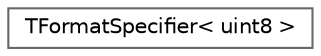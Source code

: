 digraph "Graphical Class Hierarchy"
{
 // INTERACTIVE_SVG=YES
 // LATEX_PDF_SIZE
  bgcolor="transparent";
  edge [fontname=Helvetica,fontsize=10,labelfontname=Helvetica,labelfontsize=10];
  node [fontname=Helvetica,fontsize=10,shape=box,height=0.2,width=0.4];
  rankdir="LR";
  Node0 [id="Node000000",label="TFormatSpecifier\< uint8 \>",height=0.2,width=0.4,color="grey40", fillcolor="white", style="filled",URL="$da/d1c/structTFormatSpecifier_3_01uint8_01_4.html",tooltip=" "];
}

